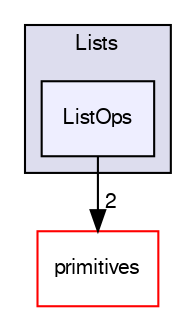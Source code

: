 digraph "src/OpenFOAM/containers/Lists/ListOps" {
  bgcolor=transparent;
  compound=true
  node [ fontsize="10", fontname="FreeSans"];
  edge [ labelfontsize="10", labelfontname="FreeSans"];
  subgraph clusterdir_f87fe3b02e96c330e8a853ff310f1666 {
    graph [ bgcolor="#ddddee", pencolor="black", label="Lists" fontname="FreeSans", fontsize="10", URL="dir_f87fe3b02e96c330e8a853ff310f1666.html"]
  dir_223fa5778bd37fe62bf7ed63d1f3016b [shape=box, label="ListOps", style="filled", fillcolor="#eeeeff", pencolor="black", URL="dir_223fa5778bd37fe62bf7ed63d1f3016b.html"];
  }
  dir_3e50f45338116b169052b428016851aa [shape=box label="primitives" color="red" URL="dir_3e50f45338116b169052b428016851aa.html"];
  dir_223fa5778bd37fe62bf7ed63d1f3016b->dir_3e50f45338116b169052b428016851aa [headlabel="2", labeldistance=1.5 headhref="dir_001778_002157.html"];
}
